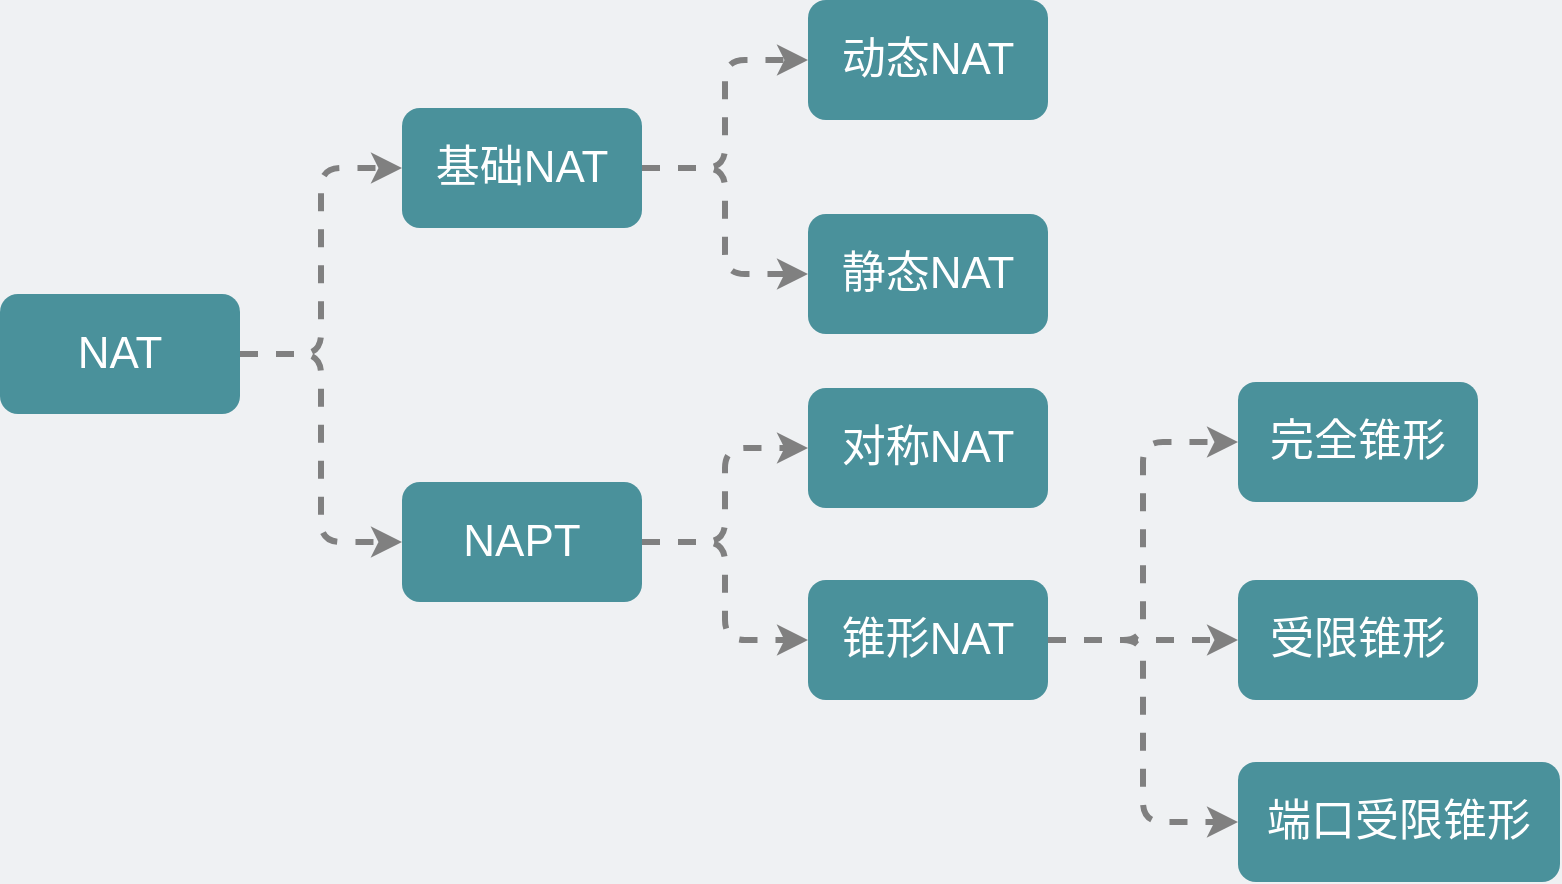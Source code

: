 <mxfile version="20.5.1" type="github"><diagram id="jk84KoCiqGRbvonOO5nR" name="Page-1"><mxGraphModel dx="1241" dy="947" grid="0" gridSize="10" guides="1" tooltips="1" connect="1" arrows="1" fold="1" page="1" pageScale="1" pageWidth="900" pageHeight="500" background="#EFF1F3" math="0" shadow="0"><root><mxCell id="0"/><mxCell id="1" parent="0"/><mxCell id="UsBq0QoOe59WNgkjnJMO-16" style="edgeStyle=orthogonalEdgeStyle;rounded=1;orthogonalLoop=1;jettySize=auto;html=1;exitX=1;exitY=0.5;exitDx=0;exitDy=0;entryX=0;entryY=0.5;entryDx=0;entryDy=0;dashed=1;strokeColor=#808080;strokeWidth=3;fontSize=22;fontColor=#FFFFFF;" edge="1" parent="1" source="UsBq0QoOe59WNgkjnJMO-1" target="UsBq0QoOe59WNgkjnJMO-3"><mxGeometry relative="1" as="geometry"/></mxCell><mxCell id="UsBq0QoOe59WNgkjnJMO-17" style="edgeStyle=orthogonalEdgeStyle;rounded=1;orthogonalLoop=1;jettySize=auto;html=1;exitX=1;exitY=0.5;exitDx=0;exitDy=0;entryX=0;entryY=0.5;entryDx=0;entryDy=0;dashed=1;strokeColor=#808080;strokeWidth=3;fontSize=22;fontColor=#FFFFFF;" edge="1" parent="1" source="UsBq0QoOe59WNgkjnJMO-1" target="UsBq0QoOe59WNgkjnJMO-2"><mxGeometry relative="1" as="geometry"/></mxCell><mxCell id="UsBq0QoOe59WNgkjnJMO-1" value="&lt;font color=&quot;#ffffff&quot; style=&quot;font-size: 22px;&quot;&gt;NAT&lt;/font&gt;" style="rounded=1;whiteSpace=wrap;html=1;strokeColor=none;fillColor=#4A919B;" vertex="1" parent="1"><mxGeometry x="60" y="177" width="120" height="60" as="geometry"/></mxCell><mxCell id="UsBq0QoOe59WNgkjnJMO-18" style="edgeStyle=orthogonalEdgeStyle;rounded=1;orthogonalLoop=1;jettySize=auto;html=1;exitX=1;exitY=0.5;exitDx=0;exitDy=0;entryX=0;entryY=0.5;entryDx=0;entryDy=0;dashed=1;strokeColor=#808080;strokeWidth=3;fontSize=22;fontColor=#FFFFFF;" edge="1" parent="1" source="UsBq0QoOe59WNgkjnJMO-2" target="UsBq0QoOe59WNgkjnJMO-5"><mxGeometry relative="1" as="geometry"/></mxCell><mxCell id="UsBq0QoOe59WNgkjnJMO-19" style="edgeStyle=orthogonalEdgeStyle;rounded=1;orthogonalLoop=1;jettySize=auto;html=1;exitX=1;exitY=0.5;exitDx=0;exitDy=0;entryX=0;entryY=0.5;entryDx=0;entryDy=0;dashed=1;strokeColor=#808080;strokeWidth=3;fontSize=22;fontColor=#FFFFFF;" edge="1" parent="1" source="UsBq0QoOe59WNgkjnJMO-2" target="UsBq0QoOe59WNgkjnJMO-4"><mxGeometry relative="1" as="geometry"/></mxCell><mxCell id="UsBq0QoOe59WNgkjnJMO-2" value="&lt;font color=&quot;#ffffff&quot; style=&quot;font-size: 22px;&quot;&gt;基础NAT&lt;/font&gt;" style="rounded=1;whiteSpace=wrap;html=1;strokeColor=none;fillColor=#4A919B;" vertex="1" parent="1"><mxGeometry x="261" y="84" width="120" height="60" as="geometry"/></mxCell><mxCell id="UsBq0QoOe59WNgkjnJMO-14" style="edgeStyle=orthogonalEdgeStyle;rounded=1;orthogonalLoop=1;jettySize=auto;html=1;exitX=1;exitY=0.5;exitDx=0;exitDy=0;entryX=0;entryY=0.5;entryDx=0;entryDy=0;dashed=1;strokeColor=#808080;strokeWidth=3;fontSize=22;fontColor=#FFFFFF;" edge="1" parent="1" source="UsBq0QoOe59WNgkjnJMO-3" target="UsBq0QoOe59WNgkjnJMO-6"><mxGeometry relative="1" as="geometry"/></mxCell><mxCell id="UsBq0QoOe59WNgkjnJMO-15" style="edgeStyle=orthogonalEdgeStyle;rounded=1;orthogonalLoop=1;jettySize=auto;html=1;exitX=1;exitY=0.5;exitDx=0;exitDy=0;dashed=1;strokeColor=#808080;strokeWidth=3;fontSize=22;fontColor=#FFFFFF;" edge="1" parent="1" source="UsBq0QoOe59WNgkjnJMO-3" target="UsBq0QoOe59WNgkjnJMO-7"><mxGeometry relative="1" as="geometry"/></mxCell><mxCell id="UsBq0QoOe59WNgkjnJMO-3" value="&lt;font color=&quot;#ffffff&quot; style=&quot;font-size: 22px;&quot;&gt;NAPT&lt;/font&gt;" style="rounded=1;whiteSpace=wrap;html=1;strokeColor=none;fillColor=#4A919B;" vertex="1" parent="1"><mxGeometry x="261" y="271" width="120" height="60" as="geometry"/></mxCell><mxCell id="UsBq0QoOe59WNgkjnJMO-4" value="&lt;font color=&quot;#ffffff&quot; style=&quot;font-size: 22px;&quot;&gt;静态NAT&lt;/font&gt;" style="rounded=1;whiteSpace=wrap;html=1;strokeColor=none;fillColor=#4A919B;" vertex="1" parent="1"><mxGeometry x="464" y="137" width="120" height="60" as="geometry"/></mxCell><mxCell id="UsBq0QoOe59WNgkjnJMO-5" value="&lt;font color=&quot;#ffffff&quot; style=&quot;font-size: 22px;&quot;&gt;动态NAT&lt;/font&gt;" style="rounded=1;whiteSpace=wrap;html=1;strokeColor=none;fillColor=#4A919B;" vertex="1" parent="1"><mxGeometry x="464" y="30" width="120" height="60" as="geometry"/></mxCell><mxCell id="UsBq0QoOe59WNgkjnJMO-11" style="edgeStyle=orthogonalEdgeStyle;rounded=1;orthogonalLoop=1;jettySize=auto;html=1;exitX=1;exitY=0.5;exitDx=0;exitDy=0;entryX=0;entryY=0.5;entryDx=0;entryDy=0;fontSize=22;fontColor=#FFFFFF;dashed=1;strokeWidth=3;strokeColor=#808080;" edge="1" parent="1" source="UsBq0QoOe59WNgkjnJMO-6" target="UsBq0QoOe59WNgkjnJMO-8"><mxGeometry relative="1" as="geometry"/></mxCell><mxCell id="UsBq0QoOe59WNgkjnJMO-12" style="edgeStyle=orthogonalEdgeStyle;rounded=1;orthogonalLoop=1;jettySize=auto;html=1;exitX=1;exitY=0.5;exitDx=0;exitDy=0;dashed=1;strokeColor=#808080;strokeWidth=3;fontSize=22;fontColor=#FFFFFF;" edge="1" parent="1" source="UsBq0QoOe59WNgkjnJMO-6" target="UsBq0QoOe59WNgkjnJMO-9"><mxGeometry relative="1" as="geometry"/></mxCell><mxCell id="UsBq0QoOe59WNgkjnJMO-13" style="edgeStyle=orthogonalEdgeStyle;rounded=1;orthogonalLoop=1;jettySize=auto;html=1;exitX=1;exitY=0.5;exitDx=0;exitDy=0;entryX=0;entryY=0.5;entryDx=0;entryDy=0;dashed=1;strokeColor=#808080;strokeWidth=3;fontSize=22;fontColor=#FFFFFF;" edge="1" parent="1" source="UsBq0QoOe59WNgkjnJMO-6" target="UsBq0QoOe59WNgkjnJMO-10"><mxGeometry relative="1" as="geometry"/></mxCell><mxCell id="UsBq0QoOe59WNgkjnJMO-6" value="&lt;font color=&quot;#ffffff&quot; style=&quot;font-size: 22px;&quot;&gt;锥形NAT&lt;/font&gt;" style="rounded=1;whiteSpace=wrap;html=1;strokeColor=none;fillColor=#4A919B;" vertex="1" parent="1"><mxGeometry x="464" y="320" width="120" height="60" as="geometry"/></mxCell><mxCell id="UsBq0QoOe59WNgkjnJMO-7" value="&lt;font color=&quot;#ffffff&quot; style=&quot;font-size: 22px;&quot;&gt;对称NAT&lt;/font&gt;" style="rounded=1;whiteSpace=wrap;html=1;strokeColor=none;fillColor=#4A919B;" vertex="1" parent="1"><mxGeometry x="464" y="224" width="120" height="60" as="geometry"/></mxCell><mxCell id="UsBq0QoOe59WNgkjnJMO-8" value="&lt;font color=&quot;#ffffff&quot; style=&quot;font-size: 22px;&quot;&gt;完全锥形&lt;/font&gt;" style="rounded=1;whiteSpace=wrap;html=1;strokeColor=none;fillColor=#4A919B;" vertex="1" parent="1"><mxGeometry x="679" y="221" width="120" height="60" as="geometry"/></mxCell><mxCell id="UsBq0QoOe59WNgkjnJMO-9" value="&lt;font color=&quot;#ffffff&quot;&gt;&lt;span style=&quot;font-size: 22px;&quot;&gt;受限锥形&lt;/span&gt;&lt;/font&gt;" style="rounded=1;whiteSpace=wrap;html=1;strokeColor=none;fillColor=#4A919B;" vertex="1" parent="1"><mxGeometry x="679" y="320" width="120" height="60" as="geometry"/></mxCell><mxCell id="UsBq0QoOe59WNgkjnJMO-10" value="&lt;font color=&quot;#ffffff&quot;&gt;&lt;span style=&quot;font-size: 22px;&quot;&gt;端口受限锥形&lt;/span&gt;&lt;/font&gt;" style="rounded=1;whiteSpace=wrap;html=1;strokeColor=none;fillColor=#4A919B;" vertex="1" parent="1"><mxGeometry x="679" y="411" width="161" height="60" as="geometry"/></mxCell></root></mxGraphModel></diagram></mxfile>
